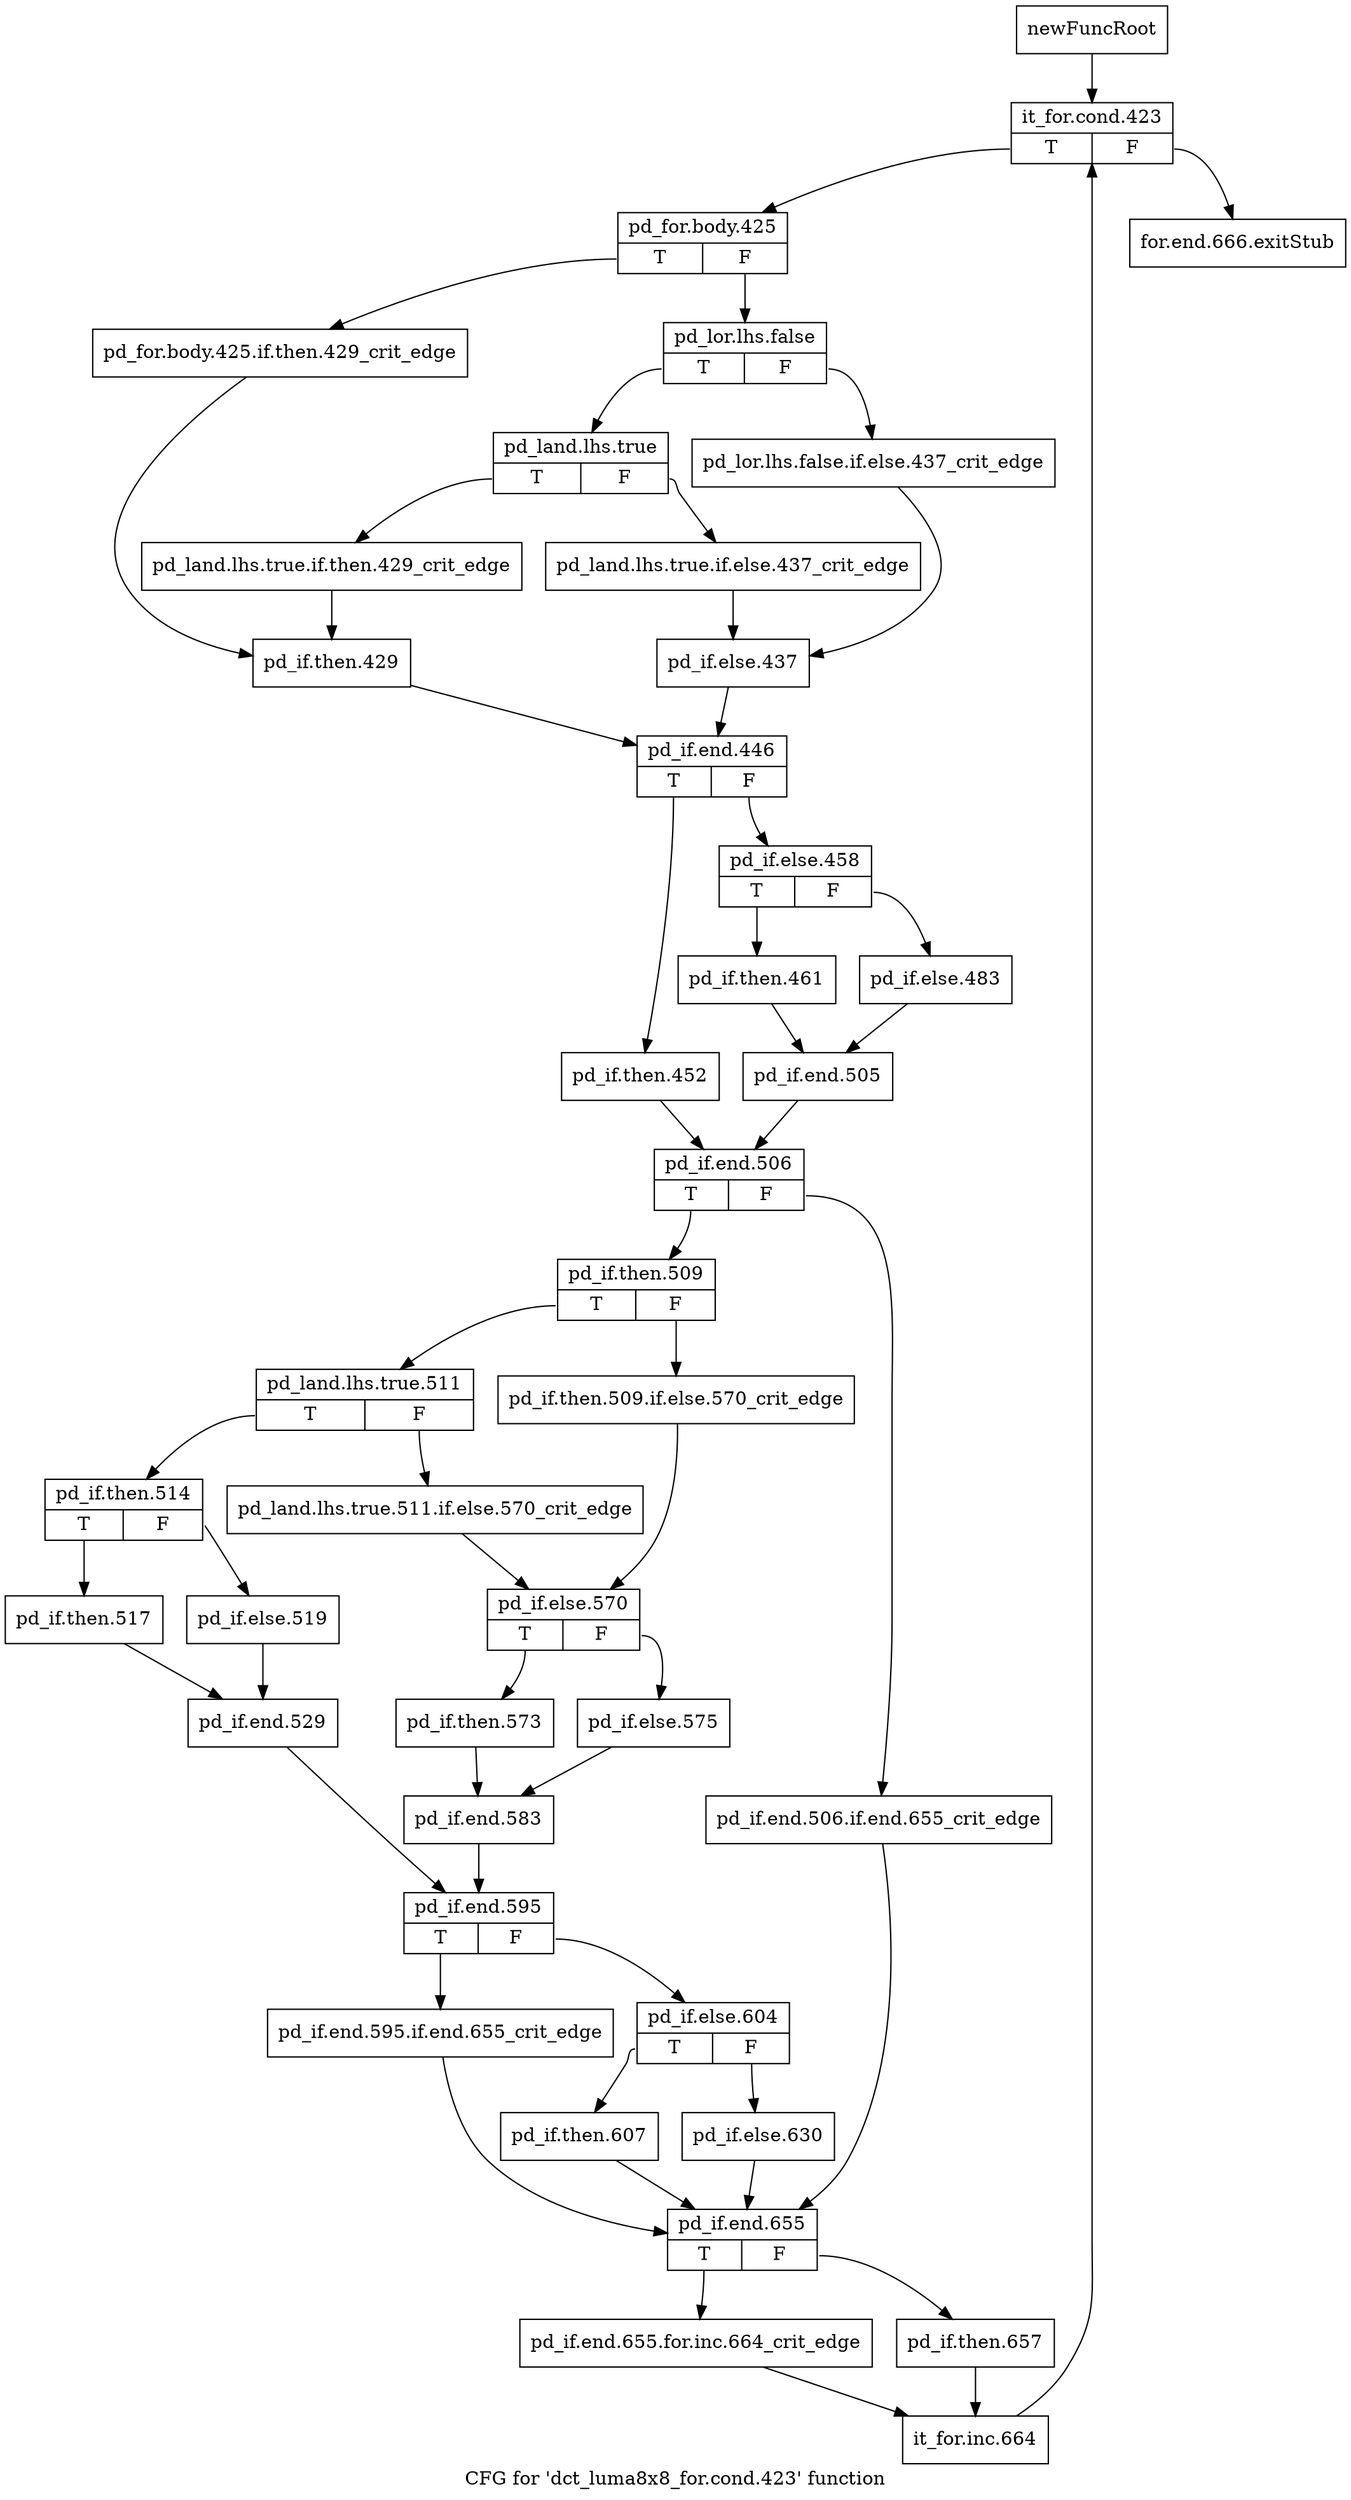 digraph "CFG for 'dct_luma8x8_for.cond.423' function" {
	label="CFG for 'dct_luma8x8_for.cond.423' function";

	Node0x2f7f0a0 [shape=record,label="{newFuncRoot}"];
	Node0x2f7f0a0 -> Node0x2f7f140;
	Node0x2f7f0f0 [shape=record,label="{for.end.666.exitStub}"];
	Node0x2f7f140 [shape=record,label="{it_for.cond.423|{<s0>T|<s1>F}}"];
	Node0x2f7f140:s0 -> Node0x2f7f190;
	Node0x2f7f140:s1 -> Node0x2f7f0f0;
	Node0x2f7f190 [shape=record,label="{pd_for.body.425|{<s0>T|<s1>F}}"];
	Node0x2f7f190:s0 -> Node0x2f7f3c0;
	Node0x2f7f190:s1 -> Node0x2f7f1e0;
	Node0x2f7f1e0 [shape=record,label="{pd_lor.lhs.false|{<s0>T|<s1>F}}"];
	Node0x2f7f1e0:s0 -> Node0x2f7f280;
	Node0x2f7f1e0:s1 -> Node0x2f7f230;
	Node0x2f7f230 [shape=record,label="{pd_lor.lhs.false.if.else.437_crit_edge}"];
	Node0x2f7f230 -> Node0x2f7f320;
	Node0x2f7f280 [shape=record,label="{pd_land.lhs.true|{<s0>T|<s1>F}}"];
	Node0x2f7f280:s0 -> Node0x2f7f370;
	Node0x2f7f280:s1 -> Node0x2f7f2d0;
	Node0x2f7f2d0 [shape=record,label="{pd_land.lhs.true.if.else.437_crit_edge}"];
	Node0x2f7f2d0 -> Node0x2f7f320;
	Node0x2f7f320 [shape=record,label="{pd_if.else.437}"];
	Node0x2f7f320 -> Node0x2f7f460;
	Node0x2f7f370 [shape=record,label="{pd_land.lhs.true.if.then.429_crit_edge}"];
	Node0x2f7f370 -> Node0x2f7f410;
	Node0x2f7f3c0 [shape=record,label="{pd_for.body.425.if.then.429_crit_edge}"];
	Node0x2f7f3c0 -> Node0x2f7f410;
	Node0x2f7f410 [shape=record,label="{pd_if.then.429}"];
	Node0x2f7f410 -> Node0x2f7f460;
	Node0x2f7f460 [shape=record,label="{pd_if.end.446|{<s0>T|<s1>F}}"];
	Node0x2f7f460:s0 -> Node0x2f7f5f0;
	Node0x2f7f460:s1 -> Node0x2f7f4b0;
	Node0x2f7f4b0 [shape=record,label="{pd_if.else.458|{<s0>T|<s1>F}}"];
	Node0x2f7f4b0:s0 -> Node0x2f7f550;
	Node0x2f7f4b0:s1 -> Node0x2f7f500;
	Node0x2f7f500 [shape=record,label="{pd_if.else.483}"];
	Node0x2f7f500 -> Node0x2f7f5a0;
	Node0x2f7f550 [shape=record,label="{pd_if.then.461}"];
	Node0x2f7f550 -> Node0x2f7f5a0;
	Node0x2f7f5a0 [shape=record,label="{pd_if.end.505}"];
	Node0x2f7f5a0 -> Node0x2f7f640;
	Node0x2f7f5f0 [shape=record,label="{pd_if.then.452}"];
	Node0x2f7f5f0 -> Node0x2f7f640;
	Node0x2f7f640 [shape=record,label="{pd_if.end.506|{<s0>T|<s1>F}}"];
	Node0x2f7f640:s0 -> Node0x2f7f6e0;
	Node0x2f7f640:s1 -> Node0x2f7f690;
	Node0x2f7f690 [shape=record,label="{pd_if.end.506.if.end.655_crit_edge}"];
	Node0x2f7f690 -> Node0x2f7fc30;
	Node0x2f7f6e0 [shape=record,label="{pd_if.then.509|{<s0>T|<s1>F}}"];
	Node0x2f7f6e0:s0 -> Node0x2f7f780;
	Node0x2f7f6e0:s1 -> Node0x2f7f730;
	Node0x2f7f730 [shape=record,label="{pd_if.then.509.if.else.570_crit_edge}"];
	Node0x2f7f730 -> Node0x2f7f820;
	Node0x2f7f780 [shape=record,label="{pd_land.lhs.true.511|{<s0>T|<s1>F}}"];
	Node0x2f7f780:s0 -> Node0x2f7f960;
	Node0x2f7f780:s1 -> Node0x2f7f7d0;
	Node0x2f7f7d0 [shape=record,label="{pd_land.lhs.true.511.if.else.570_crit_edge}"];
	Node0x2f7f7d0 -> Node0x2f7f820;
	Node0x2f7f820 [shape=record,label="{pd_if.else.570|{<s0>T|<s1>F}}"];
	Node0x2f7f820:s0 -> Node0x2f7f8c0;
	Node0x2f7f820:s1 -> Node0x2f7f870;
	Node0x2f7f870 [shape=record,label="{pd_if.else.575}"];
	Node0x2f7f870 -> Node0x2f7f910;
	Node0x2f7f8c0 [shape=record,label="{pd_if.then.573}"];
	Node0x2f7f8c0 -> Node0x2f7f910;
	Node0x2f7f910 [shape=record,label="{pd_if.end.583}"];
	Node0x2f7f910 -> Node0x2f7faa0;
	Node0x2f7f960 [shape=record,label="{pd_if.then.514|{<s0>T|<s1>F}}"];
	Node0x2f7f960:s0 -> Node0x2f7fa00;
	Node0x2f7f960:s1 -> Node0x2f7f9b0;
	Node0x2f7f9b0 [shape=record,label="{pd_if.else.519}"];
	Node0x2f7f9b0 -> Node0x2f7fa50;
	Node0x2f7fa00 [shape=record,label="{pd_if.then.517}"];
	Node0x2f7fa00 -> Node0x2f7fa50;
	Node0x2f7fa50 [shape=record,label="{pd_if.end.529}"];
	Node0x2f7fa50 -> Node0x2f7faa0;
	Node0x2f7faa0 [shape=record,label="{pd_if.end.595|{<s0>T|<s1>F}}"];
	Node0x2f7faa0:s0 -> Node0x2f7fbe0;
	Node0x2f7faa0:s1 -> Node0x2f7faf0;
	Node0x2f7faf0 [shape=record,label="{pd_if.else.604|{<s0>T|<s1>F}}"];
	Node0x2f7faf0:s0 -> Node0x2f7fb90;
	Node0x2f7faf0:s1 -> Node0x2f7fb40;
	Node0x2f7fb40 [shape=record,label="{pd_if.else.630}"];
	Node0x2f7fb40 -> Node0x2f7fc30;
	Node0x2f7fb90 [shape=record,label="{pd_if.then.607}"];
	Node0x2f7fb90 -> Node0x2f7fc30;
	Node0x2f7fbe0 [shape=record,label="{pd_if.end.595.if.end.655_crit_edge}"];
	Node0x2f7fbe0 -> Node0x2f7fc30;
	Node0x2f7fc30 [shape=record,label="{pd_if.end.655|{<s0>T|<s1>F}}"];
	Node0x2f7fc30:s0 -> Node0x2f7fcd0;
	Node0x2f7fc30:s1 -> Node0x2f7fc80;
	Node0x2f7fc80 [shape=record,label="{pd_if.then.657}"];
	Node0x2f7fc80 -> Node0x2f7fd20;
	Node0x2f7fcd0 [shape=record,label="{pd_if.end.655.for.inc.664_crit_edge}"];
	Node0x2f7fcd0 -> Node0x2f7fd20;
	Node0x2f7fd20 [shape=record,label="{it_for.inc.664}"];
	Node0x2f7fd20 -> Node0x2f7f140;
}
